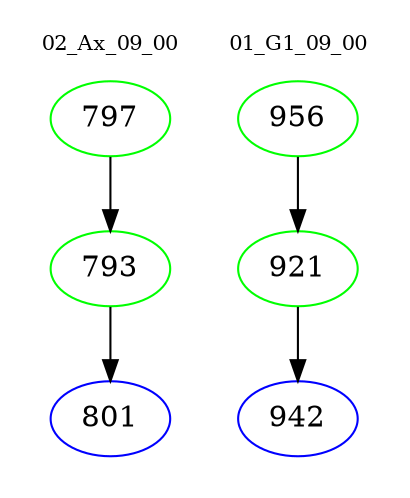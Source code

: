 digraph{
subgraph cluster_0 {
color = white
label = "02_Ax_09_00";
fontsize=10;
T0_797 [label="797", color="green"]
T0_797 -> T0_793 [color="black"]
T0_793 [label="793", color="green"]
T0_793 -> T0_801 [color="black"]
T0_801 [label="801", color="blue"]
}
subgraph cluster_1 {
color = white
label = "01_G1_09_00";
fontsize=10;
T1_956 [label="956", color="green"]
T1_956 -> T1_921 [color="black"]
T1_921 [label="921", color="green"]
T1_921 -> T1_942 [color="black"]
T1_942 [label="942", color="blue"]
}
}
